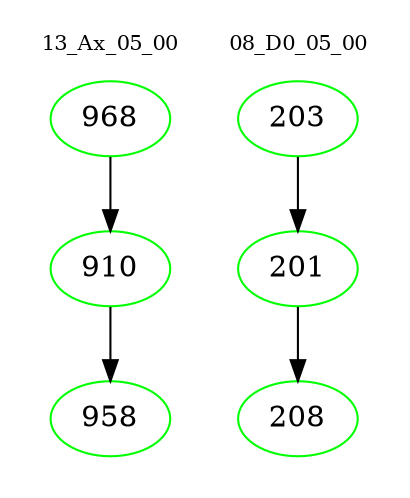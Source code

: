 digraph{
subgraph cluster_0 {
color = white
label = "13_Ax_05_00";
fontsize=10;
T0_968 [label="968", color="green"]
T0_968 -> T0_910 [color="black"]
T0_910 [label="910", color="green"]
T0_910 -> T0_958 [color="black"]
T0_958 [label="958", color="green"]
}
subgraph cluster_1 {
color = white
label = "08_D0_05_00";
fontsize=10;
T1_203 [label="203", color="green"]
T1_203 -> T1_201 [color="black"]
T1_201 [label="201", color="green"]
T1_201 -> T1_208 [color="black"]
T1_208 [label="208", color="green"]
}
}
